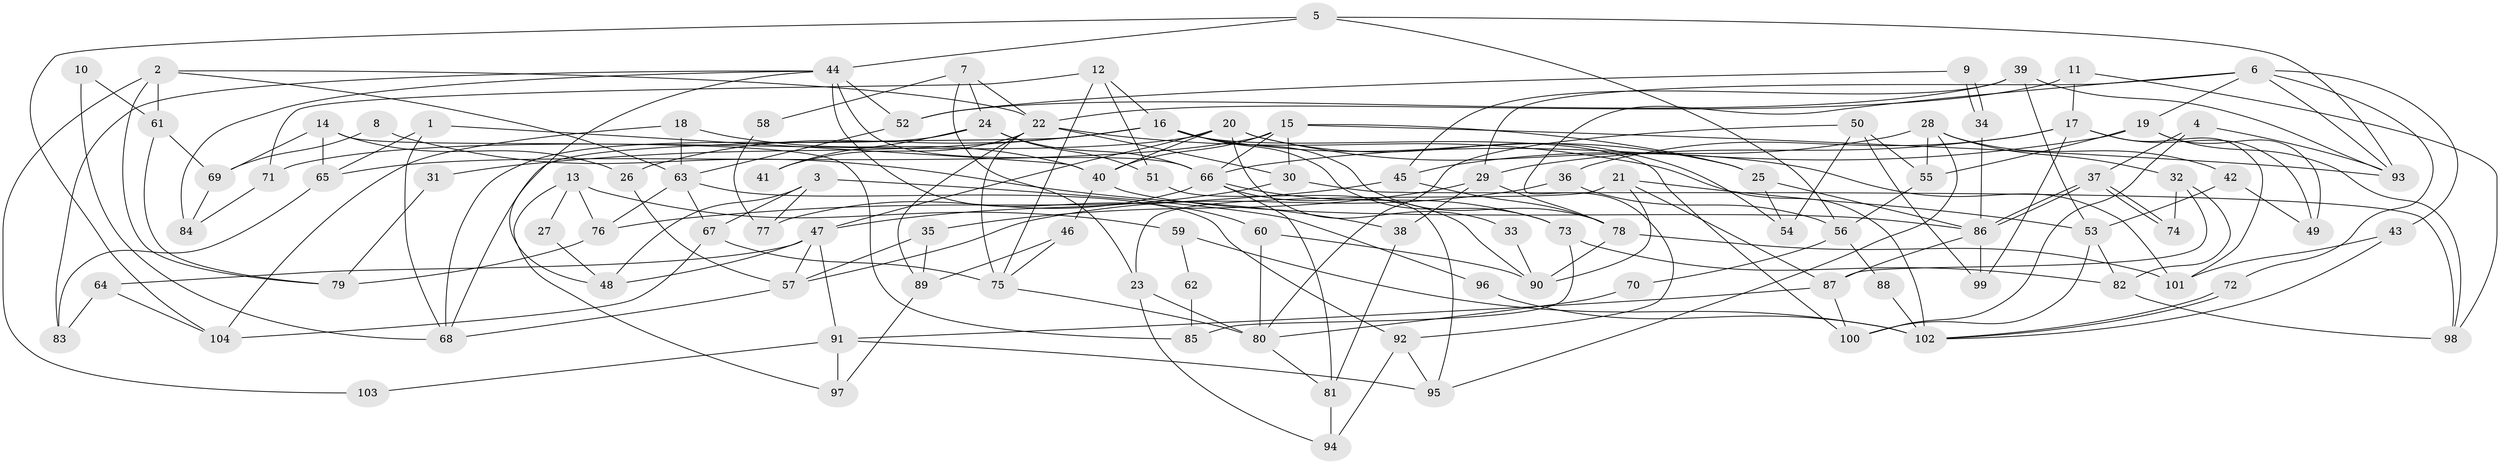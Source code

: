 // Generated by graph-tools (version 1.1) at 2025/49/03/09/25 04:49:08]
// undirected, 104 vertices, 208 edges
graph export_dot {
graph [start="1"]
  node [color=gray90,style=filled];
  1;
  2;
  3;
  4;
  5;
  6;
  7;
  8;
  9;
  10;
  11;
  12;
  13;
  14;
  15;
  16;
  17;
  18;
  19;
  20;
  21;
  22;
  23;
  24;
  25;
  26;
  27;
  28;
  29;
  30;
  31;
  32;
  33;
  34;
  35;
  36;
  37;
  38;
  39;
  40;
  41;
  42;
  43;
  44;
  45;
  46;
  47;
  48;
  49;
  50;
  51;
  52;
  53;
  54;
  55;
  56;
  57;
  58;
  59;
  60;
  61;
  62;
  63;
  64;
  65;
  66;
  67;
  68;
  69;
  70;
  71;
  72;
  73;
  74;
  75;
  76;
  77;
  78;
  79;
  80;
  81;
  82;
  83;
  84;
  85;
  86;
  87;
  88;
  89;
  90;
  91;
  92;
  93;
  94;
  95;
  96;
  97;
  98;
  99;
  100;
  101;
  102;
  103;
  104;
  1 -- 68;
  1 -- 40;
  1 -- 65;
  2 -- 22;
  2 -- 63;
  2 -- 61;
  2 -- 79;
  2 -- 103;
  3 -- 67;
  3 -- 48;
  3 -- 77;
  3 -- 96;
  4 -- 37;
  4 -- 93;
  4 -- 100;
  5 -- 104;
  5 -- 44;
  5 -- 56;
  5 -- 93;
  6 -- 19;
  6 -- 93;
  6 -- 29;
  6 -- 43;
  6 -- 72;
  6 -- 92;
  7 -- 24;
  7 -- 22;
  7 -- 23;
  7 -- 58;
  8 -- 69;
  8 -- 38;
  9 -- 34;
  9 -- 34;
  9 -- 52;
  10 -- 68;
  10 -- 61;
  11 -- 22;
  11 -- 17;
  11 -- 98;
  12 -- 75;
  12 -- 16;
  12 -- 51;
  12 -- 71;
  13 -- 97;
  13 -- 76;
  13 -- 27;
  13 -- 59;
  14 -- 65;
  14 -- 69;
  14 -- 26;
  14 -- 85;
  15 -- 66;
  15 -- 25;
  15 -- 30;
  15 -- 40;
  15 -- 65;
  15 -- 93;
  16 -- 73;
  16 -- 78;
  16 -- 25;
  16 -- 26;
  16 -- 31;
  16 -- 68;
  16 -- 100;
  17 -- 36;
  17 -- 29;
  17 -- 49;
  17 -- 99;
  17 -- 101;
  18 -- 40;
  18 -- 63;
  18 -- 104;
  19 -- 98;
  19 -- 66;
  19 -- 49;
  19 -- 55;
  20 -- 40;
  20 -- 54;
  20 -- 33;
  20 -- 47;
  20 -- 71;
  20 -- 101;
  21 -- 23;
  21 -- 53;
  21 -- 87;
  21 -- 90;
  22 -- 102;
  22 -- 30;
  22 -- 41;
  22 -- 75;
  22 -- 89;
  23 -- 80;
  23 -- 94;
  24 -- 51;
  24 -- 68;
  24 -- 41;
  24 -- 66;
  25 -- 86;
  25 -- 54;
  26 -- 57;
  27 -- 48;
  28 -- 95;
  28 -- 45;
  28 -- 32;
  28 -- 42;
  28 -- 55;
  29 -- 78;
  29 -- 35;
  29 -- 38;
  30 -- 98;
  30 -- 47;
  31 -- 79;
  32 -- 87;
  32 -- 74;
  32 -- 82;
  33 -- 90;
  34 -- 86;
  35 -- 57;
  35 -- 89;
  36 -- 57;
  36 -- 56;
  37 -- 74;
  37 -- 74;
  37 -- 86;
  37 -- 86;
  38 -- 81;
  39 -- 93;
  39 -- 53;
  39 -- 45;
  39 -- 52;
  40 -- 86;
  40 -- 46;
  42 -- 49;
  42 -- 53;
  43 -- 101;
  43 -- 102;
  44 -- 60;
  44 -- 83;
  44 -- 48;
  44 -- 52;
  44 -- 66;
  44 -- 84;
  45 -- 78;
  45 -- 76;
  46 -- 89;
  46 -- 75;
  47 -- 48;
  47 -- 57;
  47 -- 64;
  47 -- 91;
  50 -- 99;
  50 -- 55;
  50 -- 54;
  50 -- 80;
  51 -- 95;
  52 -- 63;
  53 -- 100;
  53 -- 82;
  55 -- 56;
  56 -- 70;
  56 -- 88;
  57 -- 68;
  58 -- 77;
  59 -- 102;
  59 -- 62;
  60 -- 80;
  60 -- 90;
  61 -- 79;
  61 -- 69;
  62 -- 85;
  63 -- 92;
  63 -- 67;
  63 -- 76;
  64 -- 104;
  64 -- 83;
  65 -- 83;
  66 -- 73;
  66 -- 77;
  66 -- 81;
  66 -- 90;
  67 -- 75;
  67 -- 104;
  69 -- 84;
  70 -- 80;
  71 -- 84;
  72 -- 102;
  72 -- 102;
  73 -- 82;
  73 -- 85;
  75 -- 80;
  76 -- 79;
  78 -- 90;
  78 -- 101;
  80 -- 81;
  81 -- 94;
  82 -- 98;
  86 -- 87;
  86 -- 99;
  87 -- 100;
  87 -- 91;
  88 -- 102;
  89 -- 97;
  91 -- 95;
  91 -- 97;
  91 -- 103;
  92 -- 94;
  92 -- 95;
  96 -- 102;
}
